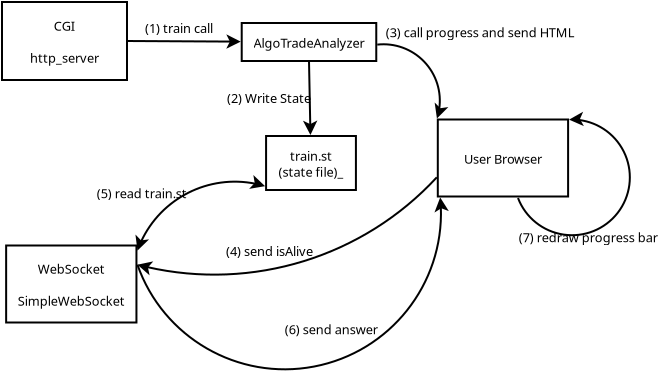<?xml version="1.0" encoding="UTF-8"?>
<dia:diagram xmlns:dia="http://www.lysator.liu.se/~alla/dia/">
  <dia:layer name="Background" visible="true" active="true">
    <dia:group>
      <dia:object type="Flowchart - Box" version="0" id="O0">
        <dia:attribute name="obj_pos">
          <dia:point val="2.55,3.5"/>
        </dia:attribute>
        <dia:attribute name="obj_bb">
          <dia:rectangle val="2.5,3.45;8.85,7.45"/>
        </dia:attribute>
        <dia:attribute name="elem_corner">
          <dia:point val="2.55,3.5"/>
        </dia:attribute>
        <dia:attribute name="elem_width">
          <dia:real val="6.25"/>
        </dia:attribute>
        <dia:attribute name="elem_height">
          <dia:real val="3.9"/>
        </dia:attribute>
        <dia:attribute name="show_background">
          <dia:boolean val="true"/>
        </dia:attribute>
        <dia:attribute name="padding">
          <dia:real val="0.5"/>
        </dia:attribute>
        <dia:attribute name="text">
          <dia:composite type="text">
            <dia:attribute name="string">
              <dia:string>#CGI

http_server#</dia:string>
            </dia:attribute>
            <dia:attribute name="font">
              <dia:font family="sans" style="0" name="Helvetica"/>
            </dia:attribute>
            <dia:attribute name="height">
              <dia:real val="0.8"/>
            </dia:attribute>
            <dia:attribute name="pos">
              <dia:point val="5.675,4.992"/>
            </dia:attribute>
            <dia:attribute name="color">
              <dia:color val="#000000"/>
            </dia:attribute>
            <dia:attribute name="alignment">
              <dia:enum val="1"/>
            </dia:attribute>
          </dia:composite>
        </dia:attribute>
      </dia:object>
      <dia:object type="Flowchart - Box" version="0" id="O1">
        <dia:attribute name="obj_pos">
          <dia:point val="2.757,15.675"/>
        </dia:attribute>
        <dia:attribute name="obj_bb">
          <dia:rectangle val="2.708,15.625;9.322,19.575"/>
        </dia:attribute>
        <dia:attribute name="elem_corner">
          <dia:point val="2.757,15.675"/>
        </dia:attribute>
        <dia:attribute name="elem_width">
          <dia:real val="6.515"/>
        </dia:attribute>
        <dia:attribute name="elem_height">
          <dia:real val="3.85"/>
        </dia:attribute>
        <dia:attribute name="show_background">
          <dia:boolean val="true"/>
        </dia:attribute>
        <dia:attribute name="padding">
          <dia:real val="0.5"/>
        </dia:attribute>
        <dia:attribute name="text">
          <dia:composite type="text">
            <dia:attribute name="string">
              <dia:string>#WebSocket

SimpleWebSocket#</dia:string>
            </dia:attribute>
            <dia:attribute name="font">
              <dia:font family="sans" style="0" name="Helvetica"/>
            </dia:attribute>
            <dia:attribute name="height">
              <dia:real val="0.8"/>
            </dia:attribute>
            <dia:attribute name="pos">
              <dia:point val="6.015,17.142"/>
            </dia:attribute>
            <dia:attribute name="color">
              <dia:color val="#000000"/>
            </dia:attribute>
            <dia:attribute name="alignment">
              <dia:enum val="1"/>
            </dia:attribute>
          </dia:composite>
        </dia:attribute>
      </dia:object>
      <dia:object type="Flowchart - Box" version="0" id="O2">
        <dia:attribute name="obj_pos">
          <dia:point val="14.602,4.55"/>
        </dia:attribute>
        <dia:attribute name="obj_bb">
          <dia:rectangle val="14.553,4.5;21.247,6.5"/>
        </dia:attribute>
        <dia:attribute name="elem_corner">
          <dia:point val="14.602,4.55"/>
        </dia:attribute>
        <dia:attribute name="elem_width">
          <dia:real val="6.595"/>
        </dia:attribute>
        <dia:attribute name="elem_height">
          <dia:real val="1.9"/>
        </dia:attribute>
        <dia:attribute name="show_background">
          <dia:boolean val="true"/>
        </dia:attribute>
        <dia:attribute name="padding">
          <dia:real val="0.5"/>
        </dia:attribute>
        <dia:attribute name="text">
          <dia:composite type="text">
            <dia:attribute name="string">
              <dia:string>#AlgoTradeAnalyzer#</dia:string>
            </dia:attribute>
            <dia:attribute name="font">
              <dia:font family="sans" style="0" name="Helvetica"/>
            </dia:attribute>
            <dia:attribute name="height">
              <dia:real val="0.8"/>
            </dia:attribute>
            <dia:attribute name="pos">
              <dia:point val="17.9,5.843"/>
            </dia:attribute>
            <dia:attribute name="color">
              <dia:color val="#000000"/>
            </dia:attribute>
            <dia:attribute name="alignment">
              <dia:enum val="1"/>
            </dia:attribute>
          </dia:composite>
        </dia:attribute>
      </dia:object>
      <dia:object type="Flowchart - Box" version="0" id="O3">
        <dia:attribute name="obj_pos">
          <dia:point val="24.34,9.375"/>
        </dia:attribute>
        <dia:attribute name="obj_bb">
          <dia:rectangle val="24.29,9.325;30.905,13.275"/>
        </dia:attribute>
        <dia:attribute name="elem_corner">
          <dia:point val="24.34,9.375"/>
        </dia:attribute>
        <dia:attribute name="elem_width">
          <dia:real val="6.515"/>
        </dia:attribute>
        <dia:attribute name="elem_height">
          <dia:real val="3.85"/>
        </dia:attribute>
        <dia:attribute name="show_background">
          <dia:boolean val="true"/>
        </dia:attribute>
        <dia:attribute name="padding">
          <dia:real val="0.5"/>
        </dia:attribute>
        <dia:attribute name="text">
          <dia:composite type="text">
            <dia:attribute name="string">
              <dia:string>#User Browser#</dia:string>
            </dia:attribute>
            <dia:attribute name="font">
              <dia:font family="sans" style="0" name="Helvetica"/>
            </dia:attribute>
            <dia:attribute name="height">
              <dia:real val="0.8"/>
            </dia:attribute>
            <dia:attribute name="pos">
              <dia:point val="27.598,11.643"/>
            </dia:attribute>
            <dia:attribute name="color">
              <dia:color val="#000000"/>
            </dia:attribute>
            <dia:attribute name="alignment">
              <dia:enum val="1"/>
            </dia:attribute>
          </dia:composite>
        </dia:attribute>
      </dia:object>
      <dia:object type="Standard - Line" version="0" id="O4">
        <dia:attribute name="obj_pos">
          <dia:point val="8.8,5.45"/>
        </dia:attribute>
        <dia:attribute name="obj_bb">
          <dia:rectangle val="8.75,5.116;14.665,5.84"/>
        </dia:attribute>
        <dia:attribute name="conn_endpoints">
          <dia:point val="8.8,5.45"/>
          <dia:point val="14.553,5.482"/>
        </dia:attribute>
        <dia:attribute name="numcp">
          <dia:int val="1"/>
        </dia:attribute>
        <dia:attribute name="end_arrow">
          <dia:enum val="22"/>
        </dia:attribute>
        <dia:attribute name="end_arrow_length">
          <dia:real val="0.5"/>
        </dia:attribute>
        <dia:attribute name="end_arrow_width">
          <dia:real val="0.5"/>
        </dia:attribute>
        <dia:connections>
          <dia:connection handle="0" to="O0" connection="8"/>
          <dia:connection handle="1" to="O2" connection="16"/>
        </dia:connections>
      </dia:object>
      <dia:object type="Standard - Arc" version="0" id="O5">
        <dia:attribute name="obj_pos">
          <dia:point val="17.9,5.5"/>
        </dia:attribute>
        <dia:attribute name="obj_bb">
          <dia:rectangle val="17.831,5.271;27.741,11.369"/>
        </dia:attribute>
        <dia:attribute name="conn_endpoints">
          <dia:point val="17.9,5.5"/>
          <dia:point val="27.598,11.3"/>
        </dia:attribute>
        <dia:attribute name="curve_distance">
          <dia:real val="-2.213"/>
        </dia:attribute>
        <dia:attribute name="line_width">
          <dia:real val="0.1"/>
        </dia:attribute>
        <dia:attribute name="end_arrow">
          <dia:enum val="22"/>
        </dia:attribute>
        <dia:attribute name="end_arrow_length">
          <dia:real val="0.5"/>
        </dia:attribute>
        <dia:attribute name="end_arrow_width">
          <dia:real val="0.5"/>
        </dia:attribute>
        <dia:connections>
          <dia:connection handle="0" to="O2" connection="16"/>
          <dia:connection handle="1" to="O3" connection="16"/>
        </dia:connections>
      </dia:object>
      <dia:object type="Flowchart - Box" version="0" id="O6">
        <dia:attribute name="obj_pos">
          <dia:point val="15.754,10.2"/>
        </dia:attribute>
        <dia:attribute name="obj_bb">
          <dia:rectangle val="15.704,10.15;20.296,12.95"/>
        </dia:attribute>
        <dia:attribute name="elem_corner">
          <dia:point val="15.754,10.2"/>
        </dia:attribute>
        <dia:attribute name="elem_width">
          <dia:real val="4.492"/>
        </dia:attribute>
        <dia:attribute name="elem_height">
          <dia:real val="2.7"/>
        </dia:attribute>
        <dia:attribute name="show_background">
          <dia:boolean val="true"/>
        </dia:attribute>
        <dia:attribute name="padding">
          <dia:real val="0.5"/>
        </dia:attribute>
        <dia:attribute name="text">
          <dia:composite type="text">
            <dia:attribute name="string">
              <dia:string>#train.st
(state file)_#</dia:string>
            </dia:attribute>
            <dia:attribute name="font">
              <dia:font family="sans" style="0" name="Helvetica"/>
            </dia:attribute>
            <dia:attribute name="height">
              <dia:real val="0.8"/>
            </dia:attribute>
            <dia:attribute name="pos">
              <dia:point val="18,11.492"/>
            </dia:attribute>
            <dia:attribute name="color">
              <dia:color val="#000000"/>
            </dia:attribute>
            <dia:attribute name="alignment">
              <dia:enum val="1"/>
            </dia:attribute>
          </dia:composite>
        </dia:attribute>
      </dia:object>
      <dia:object type="Standard - Arc" version="0" id="O7">
        <dia:attribute name="obj_pos">
          <dia:point val="27.598,11.3"/>
        </dia:attribute>
        <dia:attribute name="obj_bb">
          <dia:rectangle val="5.953,11.238;27.66,18.029"/>
        </dia:attribute>
        <dia:attribute name="conn_endpoints">
          <dia:point val="27.598,11.3"/>
          <dia:point val="6.015,17.6"/>
        </dia:attribute>
        <dia:attribute name="curve_distance">
          <dia:real val="-2.162"/>
        </dia:attribute>
        <dia:attribute name="end_arrow">
          <dia:enum val="22"/>
        </dia:attribute>
        <dia:attribute name="end_arrow_length">
          <dia:real val="0.5"/>
        </dia:attribute>
        <dia:attribute name="end_arrow_width">
          <dia:real val="0.5"/>
        </dia:attribute>
        <dia:connections>
          <dia:connection handle="0" to="O3" connection="16"/>
          <dia:connection handle="1" to="O1" connection="16"/>
        </dia:connections>
      </dia:object>
      <dia:object type="Standard - Arc" version="0" id="O8">
        <dia:attribute name="obj_pos">
          <dia:point val="6.015,17.6"/>
        </dia:attribute>
        <dia:attribute name="obj_bb">
          <dia:rectangle val="5.948,11.222;18.067,17.667"/>
        </dia:attribute>
        <dia:attribute name="conn_endpoints">
          <dia:point val="6.015,17.6"/>
          <dia:point val="18,11.55"/>
        </dia:attribute>
        <dia:attribute name="curve_distance">
          <dia:real val="-1.436"/>
        </dia:attribute>
        <dia:attribute name="line_width">
          <dia:real val="0.1"/>
        </dia:attribute>
        <dia:attribute name="start_arrow">
          <dia:enum val="22"/>
        </dia:attribute>
        <dia:attribute name="start_arrow_length">
          <dia:real val="0.5"/>
        </dia:attribute>
        <dia:attribute name="start_arrow_width">
          <dia:real val="0.5"/>
        </dia:attribute>
        <dia:attribute name="end_arrow">
          <dia:enum val="22"/>
        </dia:attribute>
        <dia:attribute name="end_arrow_length">
          <dia:real val="0.5"/>
        </dia:attribute>
        <dia:attribute name="end_arrow_width">
          <dia:real val="0.5"/>
        </dia:attribute>
        <dia:connections>
          <dia:connection handle="0" to="O1" connection="16"/>
          <dia:connection handle="1" to="O6" connection="16"/>
        </dia:connections>
      </dia:object>
      <dia:object type="Standard - Line" version="0" id="O9">
        <dia:attribute name="obj_pos">
          <dia:point val="17.9,6.45"/>
        </dia:attribute>
        <dia:attribute name="obj_bb">
          <dia:rectangle val="17.599,6.399;18.322,10.262"/>
        </dia:attribute>
        <dia:attribute name="conn_endpoints">
          <dia:point val="17.9,6.45"/>
          <dia:point val="17.973,10.15"/>
        </dia:attribute>
        <dia:attribute name="numcp">
          <dia:int val="1"/>
        </dia:attribute>
        <dia:attribute name="end_arrow">
          <dia:enum val="22"/>
        </dia:attribute>
        <dia:attribute name="end_arrow_length">
          <dia:real val="0.5"/>
        </dia:attribute>
        <dia:attribute name="end_arrow_width">
          <dia:real val="0.5"/>
        </dia:attribute>
        <dia:connections>
          <dia:connection handle="0" to="O2" connection="13"/>
          <dia:connection handle="1" to="O6" connection="16"/>
        </dia:connections>
      </dia:object>
      <dia:object type="Standard - Arc" version="0" id="O10">
        <dia:attribute name="obj_pos">
          <dia:point val="6.015,17.6"/>
        </dia:attribute>
        <dia:attribute name="obj_bb">
          <dia:rectangle val="5.953,11.238;27.868,22.093"/>
        </dia:attribute>
        <dia:attribute name="conn_endpoints">
          <dia:point val="6.015,17.6"/>
          <dia:point val="27.598,11.3"/>
        </dia:attribute>
        <dia:attribute name="curve_distance">
          <dia:real val="7.399"/>
        </dia:attribute>
        <dia:attribute name="end_arrow">
          <dia:enum val="22"/>
        </dia:attribute>
        <dia:attribute name="end_arrow_length">
          <dia:real val="0.5"/>
        </dia:attribute>
        <dia:attribute name="end_arrow_width">
          <dia:real val="0.5"/>
        </dia:attribute>
        <dia:connections>
          <dia:connection handle="0" to="O1" connection="16"/>
          <dia:connection handle="1" to="O3" connection="16"/>
        </dia:connections>
      </dia:object>
      <dia:object type="Standard - Text" version="1" id="O11">
        <dia:attribute name="obj_pos">
          <dia:point val="9.7,5.05"/>
        </dia:attribute>
        <dia:attribute name="obj_bb">
          <dia:rectangle val="9.7,4.308;13.215,5.255"/>
        </dia:attribute>
        <dia:attribute name="text">
          <dia:composite type="text">
            <dia:attribute name="string">
              <dia:string>#(1) train call#</dia:string>
            </dia:attribute>
            <dia:attribute name="font">
              <dia:font family="sans" style="0" name="Helvetica"/>
            </dia:attribute>
            <dia:attribute name="height">
              <dia:real val="0.8"/>
            </dia:attribute>
            <dia:attribute name="pos">
              <dia:point val="9.7,5.05"/>
            </dia:attribute>
            <dia:attribute name="color">
              <dia:color val="#000000"/>
            </dia:attribute>
            <dia:attribute name="alignment">
              <dia:enum val="0"/>
            </dia:attribute>
          </dia:composite>
        </dia:attribute>
        <dia:attribute name="valign">
          <dia:enum val="3"/>
        </dia:attribute>
      </dia:object>
      <dia:object type="Standard - Text" version="1" id="O12">
        <dia:attribute name="obj_pos">
          <dia:point val="13.8,8.55"/>
        </dia:attribute>
        <dia:attribute name="obj_bb">
          <dia:rectangle val="13.8,7.808;18.12,8.755"/>
        </dia:attribute>
        <dia:attribute name="text">
          <dia:composite type="text">
            <dia:attribute name="string">
              <dia:string>#(2) Write State #</dia:string>
            </dia:attribute>
            <dia:attribute name="font">
              <dia:font family="sans" style="0" name="Helvetica"/>
            </dia:attribute>
            <dia:attribute name="height">
              <dia:real val="0.8"/>
            </dia:attribute>
            <dia:attribute name="pos">
              <dia:point val="13.8,8.55"/>
            </dia:attribute>
            <dia:attribute name="color">
              <dia:color val="#000000"/>
            </dia:attribute>
            <dia:attribute name="alignment">
              <dia:enum val="0"/>
            </dia:attribute>
          </dia:composite>
        </dia:attribute>
        <dia:attribute name="valign">
          <dia:enum val="3"/>
        </dia:attribute>
      </dia:object>
      <dia:object type="Standard - Text" version="1" id="O13">
        <dia:attribute name="obj_pos">
          <dia:point val="21.74,5.268"/>
        </dia:attribute>
        <dia:attribute name="obj_bb">
          <dia:rectangle val="21.74,4.525;31.17,5.473"/>
        </dia:attribute>
        <dia:attribute name="text">
          <dia:composite type="text">
            <dia:attribute name="string">
              <dia:string>#(3) call progress and send HTML#</dia:string>
            </dia:attribute>
            <dia:attribute name="font">
              <dia:font family="sans" style="0" name="Helvetica"/>
            </dia:attribute>
            <dia:attribute name="height">
              <dia:real val="0.8"/>
            </dia:attribute>
            <dia:attribute name="pos">
              <dia:point val="21.74,5.268"/>
            </dia:attribute>
            <dia:attribute name="color">
              <dia:color val="#000000"/>
            </dia:attribute>
            <dia:attribute name="alignment">
              <dia:enum val="0"/>
            </dia:attribute>
          </dia:composite>
        </dia:attribute>
        <dia:attribute name="valign">
          <dia:enum val="3"/>
        </dia:attribute>
      </dia:object>
      <dia:object type="Standard - Text" version="1" id="O14">
        <dia:attribute name="obj_pos">
          <dia:point val="13.75,16.2"/>
        </dia:attribute>
        <dia:attribute name="obj_bb">
          <dia:rectangle val="13.75,15.457;18.172,16.405"/>
        </dia:attribute>
        <dia:attribute name="text">
          <dia:composite type="text">
            <dia:attribute name="string">
              <dia:string>#(4) send isAlive#</dia:string>
            </dia:attribute>
            <dia:attribute name="font">
              <dia:font family="sans" style="0" name="Helvetica"/>
            </dia:attribute>
            <dia:attribute name="height">
              <dia:real val="0.8"/>
            </dia:attribute>
            <dia:attribute name="pos">
              <dia:point val="13.75,16.2"/>
            </dia:attribute>
            <dia:attribute name="color">
              <dia:color val="#000000"/>
            </dia:attribute>
            <dia:attribute name="alignment">
              <dia:enum val="0"/>
            </dia:attribute>
          </dia:composite>
        </dia:attribute>
        <dia:attribute name="valign">
          <dia:enum val="3"/>
        </dia:attribute>
      </dia:object>
      <dia:object type="Standard - Text" version="1" id="O15">
        <dia:attribute name="obj_pos">
          <dia:point val="7.29,13.318"/>
        </dia:attribute>
        <dia:attribute name="obj_bb">
          <dia:rectangle val="7.29,12.575;11.81,13.523"/>
        </dia:attribute>
        <dia:attribute name="text">
          <dia:composite type="text">
            <dia:attribute name="string">
              <dia:string>#(5) read train.st#</dia:string>
            </dia:attribute>
            <dia:attribute name="font">
              <dia:font family="sans" style="0" name="Helvetica"/>
            </dia:attribute>
            <dia:attribute name="height">
              <dia:real val="0.8"/>
            </dia:attribute>
            <dia:attribute name="pos">
              <dia:point val="7.29,13.318"/>
            </dia:attribute>
            <dia:attribute name="color">
              <dia:color val="#000000"/>
            </dia:attribute>
            <dia:attribute name="alignment">
              <dia:enum val="0"/>
            </dia:attribute>
          </dia:composite>
        </dia:attribute>
        <dia:attribute name="valign">
          <dia:enum val="3"/>
        </dia:attribute>
      </dia:object>
      <dia:object type="Standard - Text" version="1" id="O16">
        <dia:attribute name="obj_pos">
          <dia:point val="16.69,20.117"/>
        </dia:attribute>
        <dia:attribute name="obj_bb">
          <dia:rectangle val="16.69,19.375;21.37,20.323"/>
        </dia:attribute>
        <dia:attribute name="text">
          <dia:composite type="text">
            <dia:attribute name="string">
              <dia:string>#(6) send answer#</dia:string>
            </dia:attribute>
            <dia:attribute name="font">
              <dia:font family="sans" style="0" name="Helvetica"/>
            </dia:attribute>
            <dia:attribute name="height">
              <dia:real val="0.8"/>
            </dia:attribute>
            <dia:attribute name="pos">
              <dia:point val="16.69,20.117"/>
            </dia:attribute>
            <dia:attribute name="color">
              <dia:color val="#000000"/>
            </dia:attribute>
            <dia:attribute name="alignment">
              <dia:enum val="0"/>
            </dia:attribute>
          </dia:composite>
        </dia:attribute>
        <dia:attribute name="valign">
          <dia:enum val="3"/>
        </dia:attribute>
      </dia:object>
      <dia:object type="Standard - Arc" version="0" id="O17">
        <dia:attribute name="obj_pos">
          <dia:point val="28.35,13.3"/>
        </dia:attribute>
        <dia:attribute name="obj_bb">
          <dia:rectangle val="27.24,8.277;33.627,14.357"/>
        </dia:attribute>
        <dia:attribute name="conn_endpoints">
          <dia:point val="28.35,13.3"/>
          <dia:point val="27.598,11.3"/>
        </dia:attribute>
        <dia:attribute name="curve_distance">
          <dia:real val="5.782"/>
        </dia:attribute>
        <dia:attribute name="end_arrow">
          <dia:enum val="22"/>
        </dia:attribute>
        <dia:attribute name="end_arrow_length">
          <dia:real val="0.5"/>
        </dia:attribute>
        <dia:attribute name="end_arrow_width">
          <dia:real val="0.5"/>
        </dia:attribute>
        <dia:connections>
          <dia:connection handle="1" to="O3" connection="16"/>
        </dia:connections>
      </dia:object>
      <dia:object type="Standard - Text" version="1" id="O18">
        <dia:attribute name="obj_pos">
          <dia:point val="28.39,15.518"/>
        </dia:attribute>
        <dia:attribute name="obj_bb">
          <dia:rectangle val="28.39,14.775;35.275,15.723"/>
        </dia:attribute>
        <dia:attribute name="text">
          <dia:composite type="text">
            <dia:attribute name="string">
              <dia:string>#(7) redraw progress bar#</dia:string>
            </dia:attribute>
            <dia:attribute name="font">
              <dia:font family="sans" style="0" name="Helvetica"/>
            </dia:attribute>
            <dia:attribute name="height">
              <dia:real val="0.8"/>
            </dia:attribute>
            <dia:attribute name="pos">
              <dia:point val="28.39,15.518"/>
            </dia:attribute>
            <dia:attribute name="color">
              <dia:color val="#000000"/>
            </dia:attribute>
            <dia:attribute name="alignment">
              <dia:enum val="0"/>
            </dia:attribute>
          </dia:composite>
        </dia:attribute>
        <dia:attribute name="valign">
          <dia:enum val="3"/>
        </dia:attribute>
      </dia:object>
    </dia:group>
  </dia:layer>
</dia:diagram>
